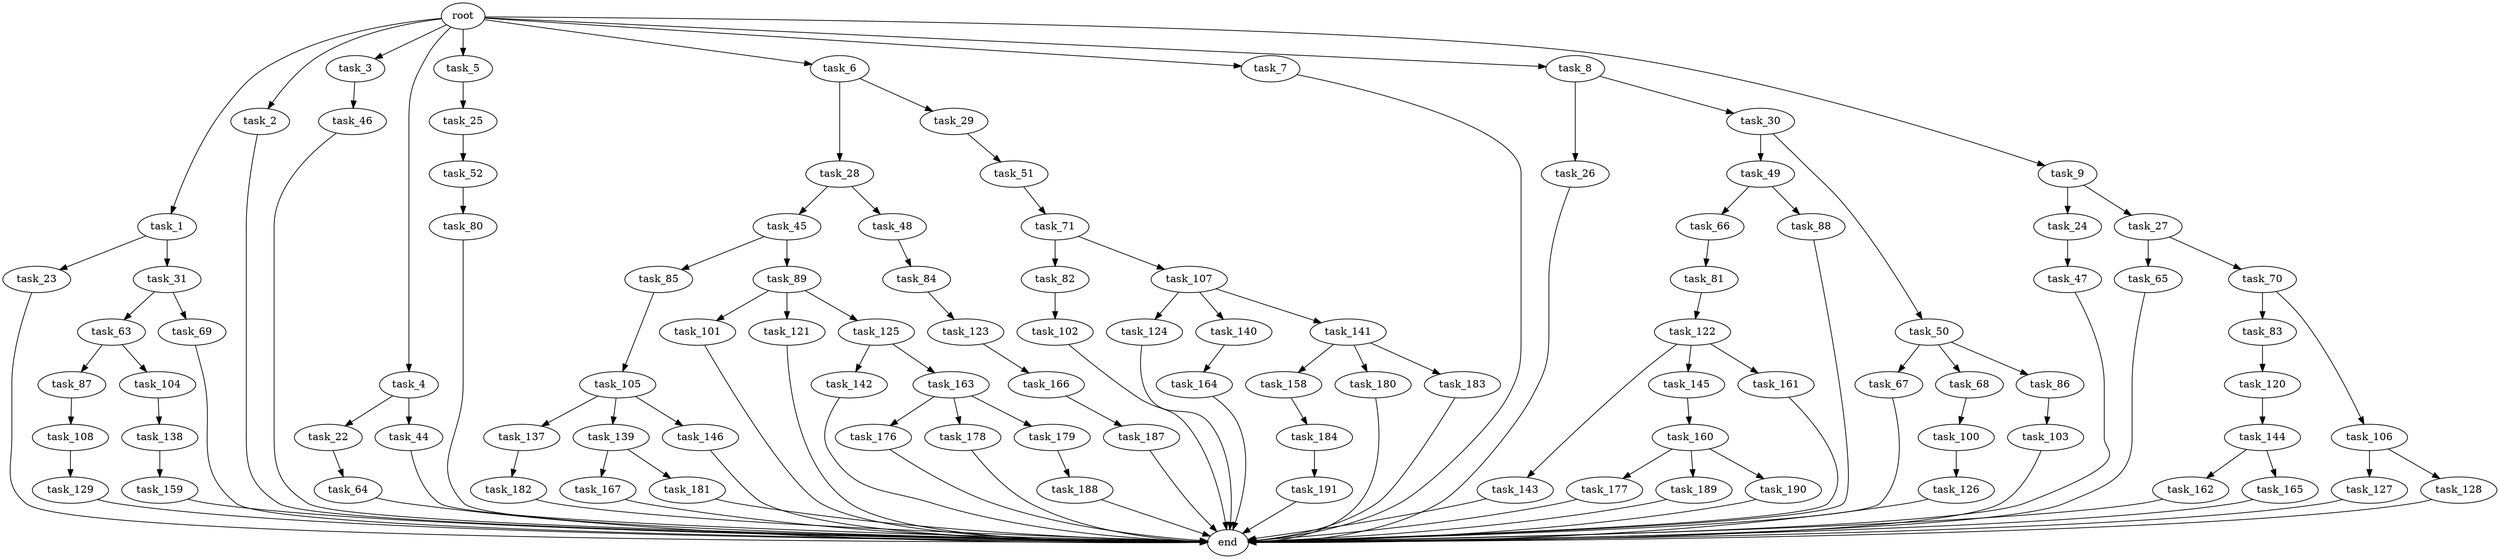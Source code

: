 digraph G {
  root [size="0.000000"];
  task_1 [size="102.400000"];
  task_2 [size="102.400000"];
  task_3 [size="102.400000"];
  task_4 [size="102.400000"];
  task_5 [size="102.400000"];
  task_6 [size="102.400000"];
  task_7 [size="102.400000"];
  task_8 [size="102.400000"];
  task_9 [size="102.400000"];
  task_22 [size="21474836480.000000"];
  task_23 [size="42090679500.800003"];
  task_24 [size="13743895347.200001"];
  task_25 [size="85899345920.000000"];
  task_26 [size="3435973836.800000"];
  task_27 [size="13743895347.200001"];
  task_28 [size="3435973836.800000"];
  task_29 [size="3435973836.800000"];
  task_30 [size="3435973836.800000"];
  task_31 [size="42090679500.800003"];
  task_44 [size="21474836480.000000"];
  task_45 [size="54975581388.800003"];
  task_46 [size="42090679500.800003"];
  task_47 [size="69578470195.199997"];
  task_48 [size="54975581388.800003"];
  task_49 [size="85899345920.000000"];
  task_50 [size="85899345920.000000"];
  task_51 [size="7730941132.800000"];
  task_52 [size="69578470195.199997"];
  task_63 [size="7730941132.800000"];
  task_64 [size="7730941132.800000"];
  task_65 [size="85899345920.000000"];
  task_66 [size="54975581388.800003"];
  task_67 [size="54975581388.800003"];
  task_68 [size="54975581388.800003"];
  task_69 [size="7730941132.800000"];
  task_70 [size="85899345920.000000"];
  task_71 [size="21474836480.000000"];
  task_80 [size="42090679500.800003"];
  task_81 [size="69578470195.199997"];
  task_82 [size="42090679500.800003"];
  task_83 [size="13743895347.200001"];
  task_84 [size="42090679500.800003"];
  task_85 [size="3435973836.800000"];
  task_86 [size="54975581388.800003"];
  task_87 [size="69578470195.199997"];
  task_88 [size="54975581388.800003"];
  task_89 [size="3435973836.800000"];
  task_100 [size="7730941132.800000"];
  task_101 [size="7730941132.800000"];
  task_102 [size="85899345920.000000"];
  task_103 [size="69578470195.199997"];
  task_104 [size="69578470195.199997"];
  task_105 [size="21474836480.000000"];
  task_106 [size="13743895347.200001"];
  task_107 [size="42090679500.800003"];
  task_108 [size="42090679500.800003"];
  task_120 [size="30923764531.200001"];
  task_121 [size="7730941132.800000"];
  task_122 [size="21474836480.000000"];
  task_123 [size="54975581388.800003"];
  task_124 [size="21474836480.000000"];
  task_125 [size="7730941132.800000"];
  task_126 [size="13743895347.200001"];
  task_127 [size="42090679500.800003"];
  task_128 [size="42090679500.800003"];
  task_129 [size="30923764531.200001"];
  task_137 [size="13743895347.200001"];
  task_138 [size="30923764531.200001"];
  task_139 [size="13743895347.200001"];
  task_140 [size="21474836480.000000"];
  task_141 [size="21474836480.000000"];
  task_142 [size="7730941132.800000"];
  task_143 [size="69578470195.199997"];
  task_144 [size="3435973836.800000"];
  task_145 [size="69578470195.199997"];
  task_146 [size="13743895347.200001"];
  task_158 [size="42090679500.800003"];
  task_159 [size="30923764531.200001"];
  task_160 [size="7730941132.800000"];
  task_161 [size="69578470195.199997"];
  task_162 [size="21474836480.000000"];
  task_163 [size="7730941132.800000"];
  task_164 [size="69578470195.199997"];
  task_165 [size="21474836480.000000"];
  task_166 [size="13743895347.200001"];
  task_167 [size="69578470195.199997"];
  task_176 [size="69578470195.199997"];
  task_177 [size="21474836480.000000"];
  task_178 [size="69578470195.199997"];
  task_179 [size="69578470195.199997"];
  task_180 [size="42090679500.800003"];
  task_181 [size="69578470195.199997"];
  task_182 [size="69578470195.199997"];
  task_183 [size="42090679500.800003"];
  task_184 [size="69578470195.199997"];
  task_187 [size="42090679500.800003"];
  task_188 [size="69578470195.199997"];
  task_189 [size="21474836480.000000"];
  task_190 [size="21474836480.000000"];
  task_191 [size="85899345920.000000"];
  end [size="0.000000"];

  root -> task_1 [size="1.000000"];
  root -> task_2 [size="1.000000"];
  root -> task_3 [size="1.000000"];
  root -> task_4 [size="1.000000"];
  root -> task_5 [size="1.000000"];
  root -> task_6 [size="1.000000"];
  root -> task_7 [size="1.000000"];
  root -> task_8 [size="1.000000"];
  root -> task_9 [size="1.000000"];
  task_1 -> task_23 [size="411041792.000000"];
  task_1 -> task_31 [size="411041792.000000"];
  task_2 -> end [size="1.000000"];
  task_3 -> task_46 [size="411041792.000000"];
  task_4 -> task_22 [size="209715200.000000"];
  task_4 -> task_44 [size="209715200.000000"];
  task_5 -> task_25 [size="838860800.000000"];
  task_6 -> task_28 [size="33554432.000000"];
  task_6 -> task_29 [size="33554432.000000"];
  task_7 -> end [size="1.000000"];
  task_8 -> task_26 [size="33554432.000000"];
  task_8 -> task_30 [size="33554432.000000"];
  task_9 -> task_24 [size="134217728.000000"];
  task_9 -> task_27 [size="134217728.000000"];
  task_22 -> task_64 [size="75497472.000000"];
  task_23 -> end [size="1.000000"];
  task_24 -> task_47 [size="679477248.000000"];
  task_25 -> task_52 [size="679477248.000000"];
  task_26 -> end [size="1.000000"];
  task_27 -> task_65 [size="838860800.000000"];
  task_27 -> task_70 [size="838860800.000000"];
  task_28 -> task_45 [size="536870912.000000"];
  task_28 -> task_48 [size="536870912.000000"];
  task_29 -> task_51 [size="75497472.000000"];
  task_30 -> task_49 [size="838860800.000000"];
  task_30 -> task_50 [size="838860800.000000"];
  task_31 -> task_63 [size="75497472.000000"];
  task_31 -> task_69 [size="75497472.000000"];
  task_44 -> end [size="1.000000"];
  task_45 -> task_85 [size="33554432.000000"];
  task_45 -> task_89 [size="33554432.000000"];
  task_46 -> end [size="1.000000"];
  task_47 -> end [size="1.000000"];
  task_48 -> task_84 [size="411041792.000000"];
  task_49 -> task_66 [size="536870912.000000"];
  task_49 -> task_88 [size="536870912.000000"];
  task_50 -> task_67 [size="536870912.000000"];
  task_50 -> task_68 [size="536870912.000000"];
  task_50 -> task_86 [size="536870912.000000"];
  task_51 -> task_71 [size="209715200.000000"];
  task_52 -> task_80 [size="411041792.000000"];
  task_63 -> task_87 [size="679477248.000000"];
  task_63 -> task_104 [size="679477248.000000"];
  task_64 -> end [size="1.000000"];
  task_65 -> end [size="1.000000"];
  task_66 -> task_81 [size="679477248.000000"];
  task_67 -> end [size="1.000000"];
  task_68 -> task_100 [size="75497472.000000"];
  task_69 -> end [size="1.000000"];
  task_70 -> task_83 [size="134217728.000000"];
  task_70 -> task_106 [size="134217728.000000"];
  task_71 -> task_82 [size="411041792.000000"];
  task_71 -> task_107 [size="411041792.000000"];
  task_80 -> end [size="1.000000"];
  task_81 -> task_122 [size="209715200.000000"];
  task_82 -> task_102 [size="838860800.000000"];
  task_83 -> task_120 [size="301989888.000000"];
  task_84 -> task_123 [size="536870912.000000"];
  task_85 -> task_105 [size="209715200.000000"];
  task_86 -> task_103 [size="679477248.000000"];
  task_87 -> task_108 [size="411041792.000000"];
  task_88 -> end [size="1.000000"];
  task_89 -> task_101 [size="75497472.000000"];
  task_89 -> task_121 [size="75497472.000000"];
  task_89 -> task_125 [size="75497472.000000"];
  task_100 -> task_126 [size="134217728.000000"];
  task_101 -> end [size="1.000000"];
  task_102 -> end [size="1.000000"];
  task_103 -> end [size="1.000000"];
  task_104 -> task_138 [size="301989888.000000"];
  task_105 -> task_137 [size="134217728.000000"];
  task_105 -> task_139 [size="134217728.000000"];
  task_105 -> task_146 [size="134217728.000000"];
  task_106 -> task_127 [size="411041792.000000"];
  task_106 -> task_128 [size="411041792.000000"];
  task_107 -> task_124 [size="209715200.000000"];
  task_107 -> task_140 [size="209715200.000000"];
  task_107 -> task_141 [size="209715200.000000"];
  task_108 -> task_129 [size="301989888.000000"];
  task_120 -> task_144 [size="33554432.000000"];
  task_121 -> end [size="1.000000"];
  task_122 -> task_143 [size="679477248.000000"];
  task_122 -> task_145 [size="679477248.000000"];
  task_122 -> task_161 [size="679477248.000000"];
  task_123 -> task_166 [size="134217728.000000"];
  task_124 -> end [size="1.000000"];
  task_125 -> task_142 [size="75497472.000000"];
  task_125 -> task_163 [size="75497472.000000"];
  task_126 -> end [size="1.000000"];
  task_127 -> end [size="1.000000"];
  task_128 -> end [size="1.000000"];
  task_129 -> end [size="1.000000"];
  task_137 -> task_182 [size="679477248.000000"];
  task_138 -> task_159 [size="301989888.000000"];
  task_139 -> task_167 [size="679477248.000000"];
  task_139 -> task_181 [size="679477248.000000"];
  task_140 -> task_164 [size="679477248.000000"];
  task_141 -> task_158 [size="411041792.000000"];
  task_141 -> task_180 [size="411041792.000000"];
  task_141 -> task_183 [size="411041792.000000"];
  task_142 -> end [size="1.000000"];
  task_143 -> end [size="1.000000"];
  task_144 -> task_162 [size="209715200.000000"];
  task_144 -> task_165 [size="209715200.000000"];
  task_145 -> task_160 [size="75497472.000000"];
  task_146 -> end [size="1.000000"];
  task_158 -> task_184 [size="679477248.000000"];
  task_159 -> end [size="1.000000"];
  task_160 -> task_177 [size="209715200.000000"];
  task_160 -> task_189 [size="209715200.000000"];
  task_160 -> task_190 [size="209715200.000000"];
  task_161 -> end [size="1.000000"];
  task_162 -> end [size="1.000000"];
  task_163 -> task_176 [size="679477248.000000"];
  task_163 -> task_178 [size="679477248.000000"];
  task_163 -> task_179 [size="679477248.000000"];
  task_164 -> end [size="1.000000"];
  task_165 -> end [size="1.000000"];
  task_166 -> task_187 [size="411041792.000000"];
  task_167 -> end [size="1.000000"];
  task_176 -> end [size="1.000000"];
  task_177 -> end [size="1.000000"];
  task_178 -> end [size="1.000000"];
  task_179 -> task_188 [size="679477248.000000"];
  task_180 -> end [size="1.000000"];
  task_181 -> end [size="1.000000"];
  task_182 -> end [size="1.000000"];
  task_183 -> end [size="1.000000"];
  task_184 -> task_191 [size="838860800.000000"];
  task_187 -> end [size="1.000000"];
  task_188 -> end [size="1.000000"];
  task_189 -> end [size="1.000000"];
  task_190 -> end [size="1.000000"];
  task_191 -> end [size="1.000000"];
}
